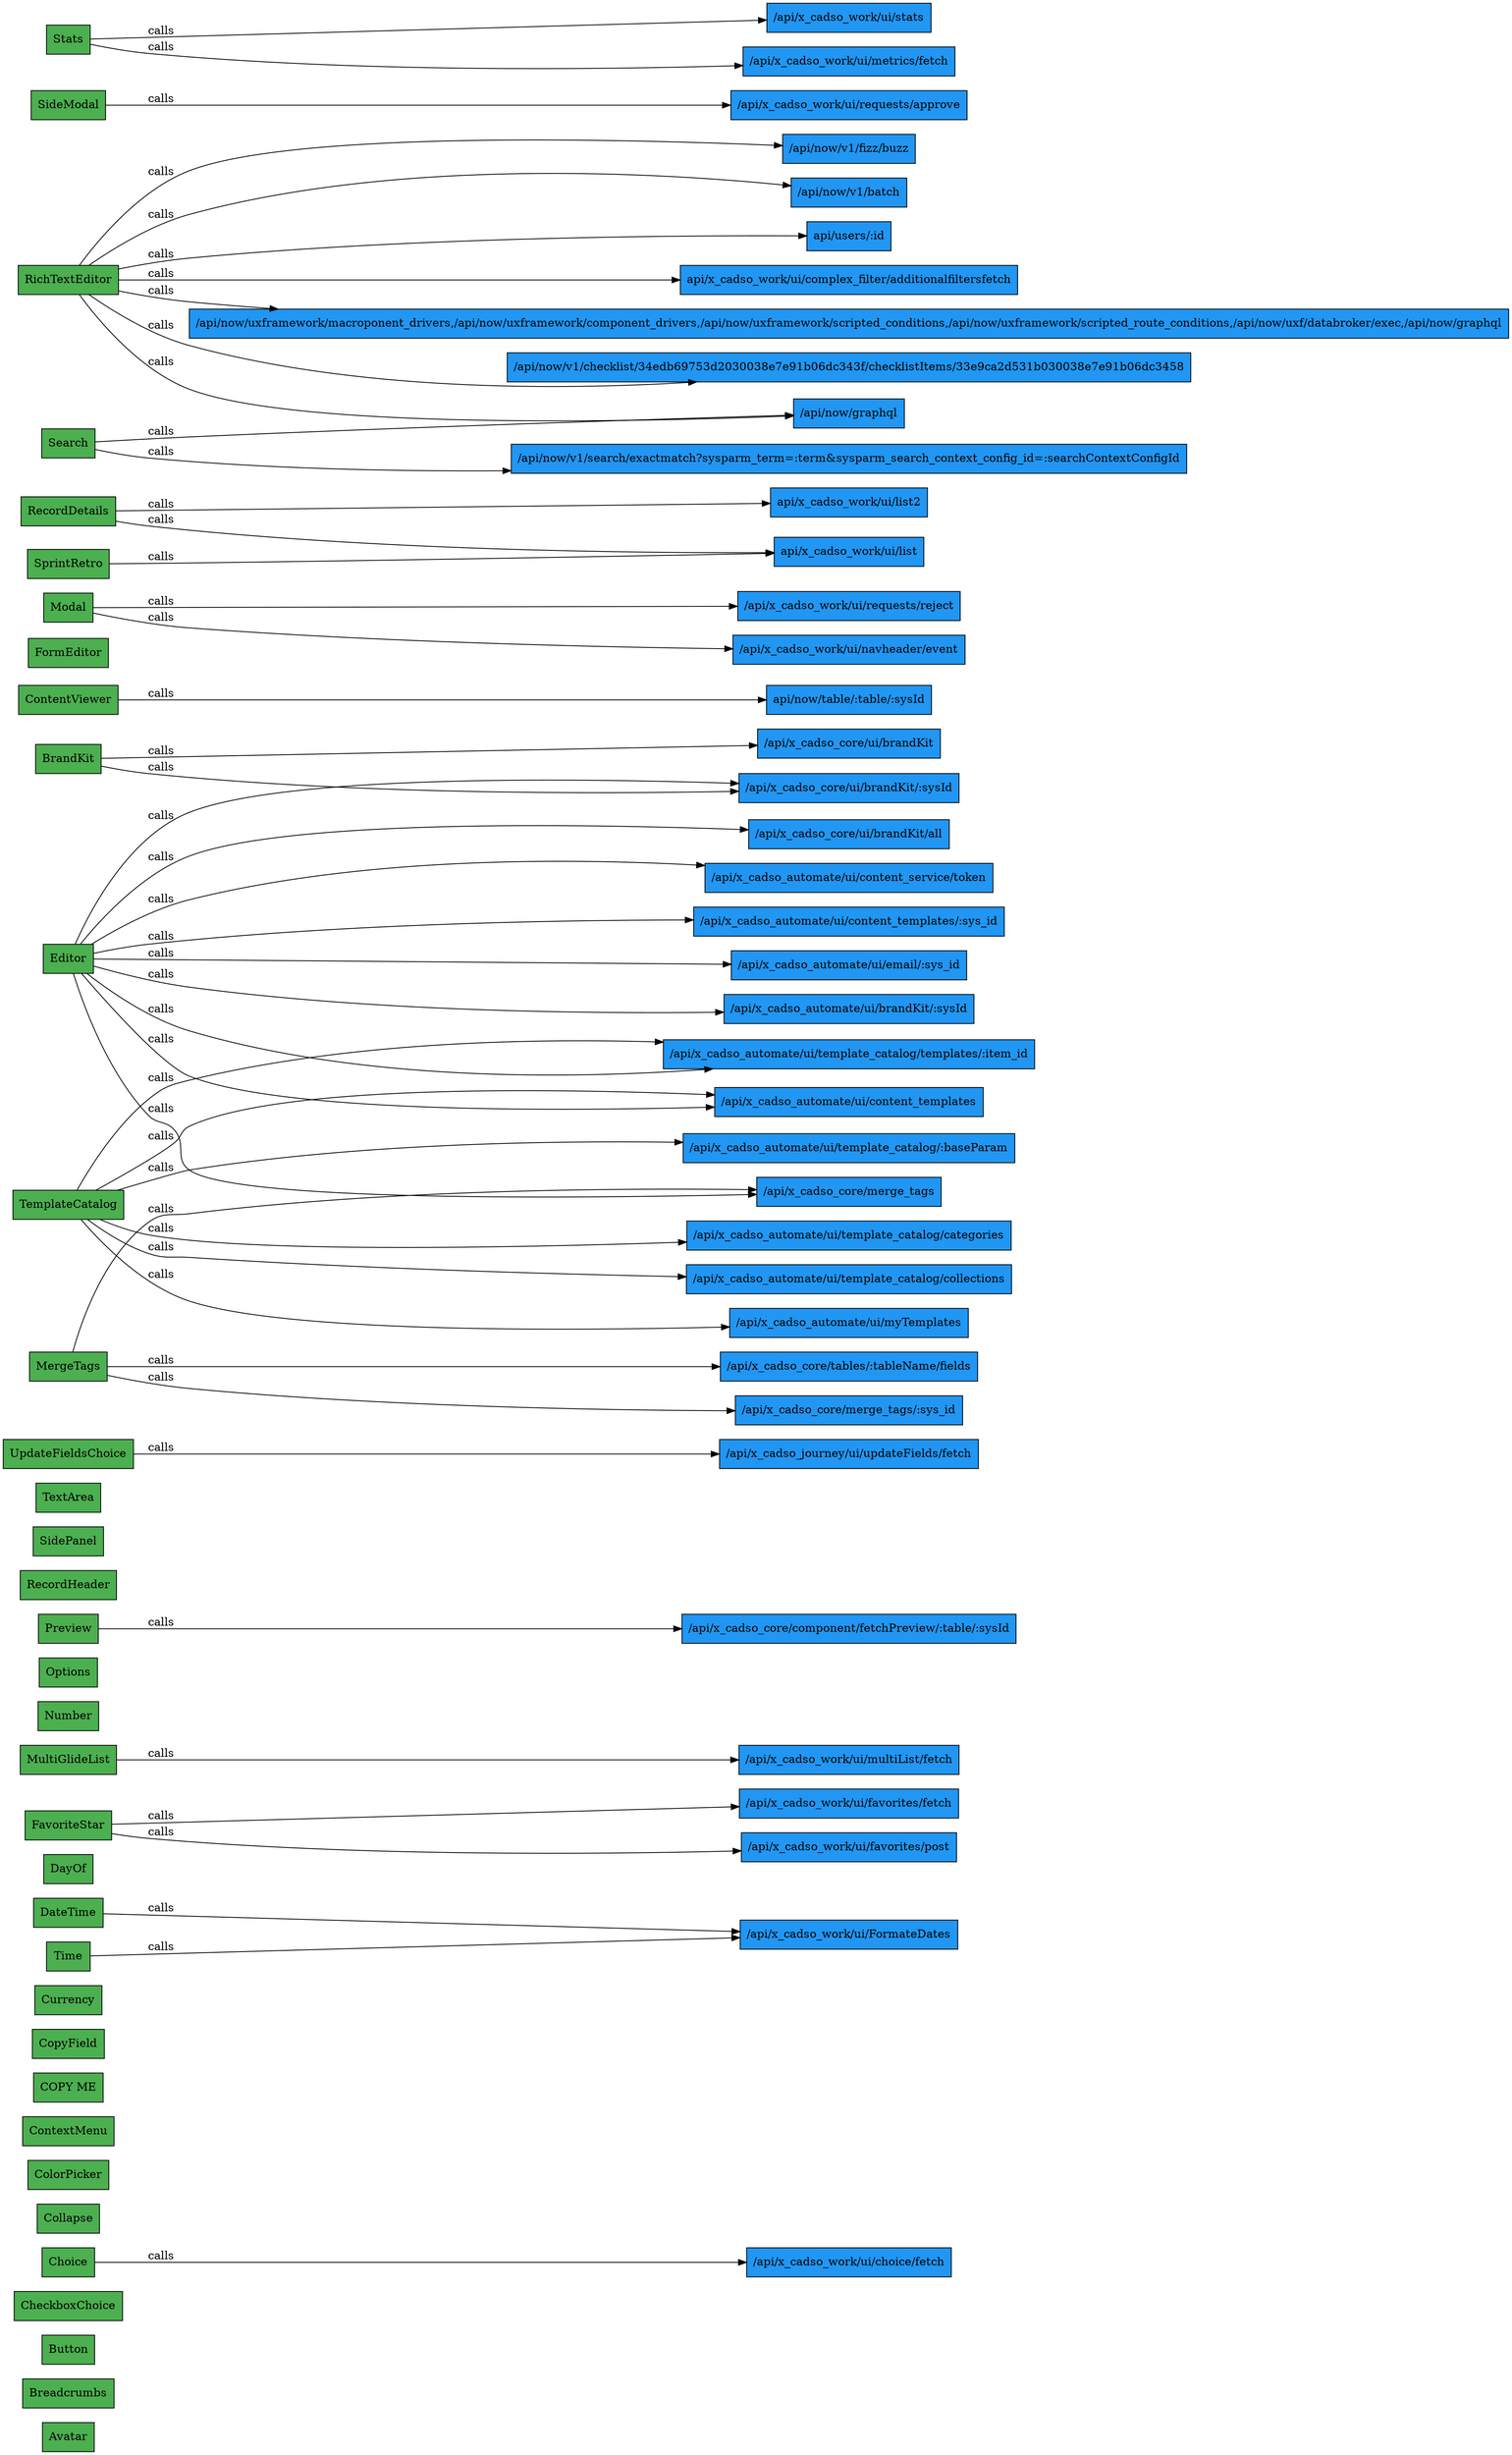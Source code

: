 digraph ServiceNowDependencies {
  rankdir=LR;
  node [shape=box, style=filled];

  // Node styles
  "component:Avatar" [label="Avatar", fillcolor="#4CAF50"];
  "component:Breadcrumbs" [label="Breadcrumbs", fillcolor="#4CAF50"];
  "component:Button" [label="Button", fillcolor="#4CAF50"];
  "component:CheckboxChoice" [label="CheckboxChoice", fillcolor="#4CAF50"];
  "component:Choice" [label="Choice", fillcolor="#4CAF50"];
  "api:/api/x_cadso_work/ui/choice/fetch" [label="/api/x_cadso_work/ui/choice/fetch", fillcolor="#2196F3"];
  "component:Collapse" [label="Collapse", fillcolor="#4CAF50"];
  "component:ColorPicker" [label="ColorPicker", fillcolor="#4CAF50"];
  "component:ContextMenu" [label="ContextMenu", fillcolor="#4CAF50"];
  "component:COPY ME" [label="COPY ME", fillcolor="#4CAF50"];
  "component:CopyField" [label="CopyField", fillcolor="#4CAF50"];
  "component:Currency" [label="Currency", fillcolor="#4CAF50"];
  "component:DateTime" [label="DateTime", fillcolor="#4CAF50"];
  "api:/api/x_cadso_work/ui/FormateDates" [label="/api/x_cadso_work/ui/FormateDates", fillcolor="#2196F3"];
  "component:DayOf" [label="DayOf", fillcolor="#4CAF50"];
  "component:FavoriteStar" [label="FavoriteStar", fillcolor="#4CAF50"];
  "api:/api/x_cadso_work/ui/favorites/fetch" [label="/api/x_cadso_work/ui/favorites/fetch", fillcolor="#2196F3"];
  "api:/api/x_cadso_work/ui/favorites/post" [label="/api/x_cadso_work/ui/favorites/post", fillcolor="#2196F3"];
  "component:MultiGlideList" [label="MultiGlideList", fillcolor="#4CAF50"];
  "api:/api/x_cadso_work/ui/multiList/fetch" [label="/api/x_cadso_work/ui/multiList/fetch", fillcolor="#2196F3"];
  "component:Number" [label="Number", fillcolor="#4CAF50"];
  "component:Options" [label="Options", fillcolor="#4CAF50"];
  "component:Preview" [label="Preview", fillcolor="#4CAF50"];
  "api:/api/x_cadso_core/component/fetchPreview/:table/:sysId" [label="/api/x_cadso_core/component/fetchPreview/:table/:sysId", fillcolor="#2196F3"];
  "component:RecordHeader" [label="RecordHeader", fillcolor="#4CAF50"];
  "component:SidePanel" [label="SidePanel", fillcolor="#4CAF50"];
  "component:TextArea" [label="TextArea", fillcolor="#4CAF50"];
  "component:Time" [label="Time", fillcolor="#4CAF50"];
  "component:UpdateFieldsChoice" [label="UpdateFieldsChoice", fillcolor="#4CAF50"];
  "api:/api/x_cadso_journey/ui/updateFields/fetch" [label="/api/x_cadso_journey/ui/updateFields/fetch", fillcolor="#2196F3"];
  "component:BrandKit" [label="BrandKit", fillcolor="#4CAF50"];
  "api:/api/x_cadso_core/ui/brandKit/:sysId" [label="/api/x_cadso_core/ui/brandKit/:sysId", fillcolor="#2196F3"];
  "api:/api/x_cadso_core/ui/brandKit" [label="/api/x_cadso_core/ui/brandKit", fillcolor="#2196F3"];
  "component:ContentViewer" [label="ContentViewer", fillcolor="#4CAF50"];
  "api:api/now/table/:table/:sysId" [label="api/now/table/:table/:sysId", fillcolor="#2196F3"];
  "component:Editor" [label="Editor", fillcolor="#4CAF50"];
  "api:/api/x_cadso_automate/ui/content_service/token" [label="/api/x_cadso_automate/ui/content_service/token", fillcolor="#2196F3"];
  "api:/api/x_cadso_automate/ui/content_templates/:sys_id" [label="/api/x_cadso_automate/ui/content_templates/:sys_id", fillcolor="#2196F3"];
  "api:/api/x_cadso_automate/ui/template_catalog/templates/:item_id" [label="/api/x_cadso_automate/ui/template_catalog/templates/:item_id", fillcolor="#2196F3"];
  "api:/api/x_cadso_automate/ui/content_templates" [label="/api/x_cadso_automate/ui/content_templates", fillcolor="#2196F3"];
  "api:/api/x_cadso_automate/ui/email/:sys_id" [label="/api/x_cadso_automate/ui/email/:sys_id", fillcolor="#2196F3"];
  "api:/api/x_cadso_automate/ui/brandKit/:sysId" [label="/api/x_cadso_automate/ui/brandKit/:sysId", fillcolor="#2196F3"];
  "api:/api/x_cadso_core/merge_tags" [label="/api/x_cadso_core/merge_tags", fillcolor="#2196F3"];
  "api:/api/x_cadso_core/ui/brandKit/all" [label="/api/x_cadso_core/ui/brandKit/all", fillcolor="#2196F3"];
  "component:FormEditor" [label="FormEditor", fillcolor="#4CAF50"];
  "component:MergeTags" [label="MergeTags", fillcolor="#4CAF50"];
  "api:/api/x_cadso_core/merge_tags/:sys_id" [label="/api/x_cadso_core/merge_tags/:sys_id", fillcolor="#2196F3"];
  "api:/api/x_cadso_core/tables/:tableName/fields" [label="/api/x_cadso_core/tables/:tableName/fields", fillcolor="#2196F3"];
  "component:Modal" [label="Modal", fillcolor="#4CAF50"];
  "api:/api/x_cadso_work/ui/requests/reject" [label="/api/x_cadso_work/ui/requests/reject", fillcolor="#2196F3"];
  "api:/api/x_cadso_work/ui/navheader/event" [label="/api/x_cadso_work/ui/navheader/event", fillcolor="#2196F3"];
  "component:RecordDetails" [label="RecordDetails", fillcolor="#4CAF50"];
  "api:api/x_cadso_work/ui/list2" [label="api/x_cadso_work/ui/list2", fillcolor="#2196F3"];
  "api:api/x_cadso_work/ui/list" [label="api/x_cadso_work/ui/list", fillcolor="#2196F3"];
  "component:RichTextEditor" [label="RichTextEditor", fillcolor="#4CAF50"];
  "api:api/x_cadso_work/ui/complex_filter/additionalfiltersfetch" [label="api/x_cadso_work/ui/complex_filter/additionalfiltersfetch", fillcolor="#2196F3"];
  "api:/api/now/uxframework/macroponent_drivers,/api/now/uxframework/component_drivers,/api/now/uxframework/scripted_conditions,/api/now/uxframework/scripted_route_conditions,/api/now/uxf/databroker/exec,/api/now/graphql" [label="/api/now/uxframework/macroponent_drivers,/api/now/uxframework/component_drivers,/api/now/uxframework/scripted_conditions,/api/now/uxframework/scripted_route_conditions,/api/now/uxf/databroker/exec,/api/now/graphql", fillcolor="#2196F3"];
  "api:/api/now/v1/checklist/34edb69753d2030038e7e91b06dc343f/checklistItems/33e9ca2d531b030038e7e91b06dc3458" [label="/api/now/v1/checklist/34edb69753d2030038e7e91b06dc343f/checklistItems/33e9ca2d531b030038e7e91b06dc3458", fillcolor="#2196F3"];
  "api:/api/now/v1/fizz/buzz" [label="/api/now/v1/fizz/buzz", fillcolor="#2196F3"];
  "api:/api/now/v1/batch" [label="/api/now/v1/batch", fillcolor="#2196F3"];
  "api:/api/now/graphql" [label="/api/now/graphql", fillcolor="#2196F3"];
  "api:api/users/:id" [label="api/users/:id", fillcolor="#2196F3"];
  "component:Search" [label="Search", fillcolor="#4CAF50"];
  "api:/api/now/v1/search/exactmatch?sysparm_term=:term&sysparm_search_context_config_id=:searchContextConfigId" [label="/api/now/v1/search/exactmatch?sysparm_term=:term&sysparm_search_context_config_id=:searchContextConfigId", fillcolor="#2196F3"];
  "component:SideModal" [label="SideModal", fillcolor="#4CAF50"];
  "api:/api/x_cadso_work/ui/requests/approve" [label="/api/x_cadso_work/ui/requests/approve", fillcolor="#2196F3"];
  "component:SprintRetro" [label="SprintRetro", fillcolor="#4CAF50"];
  "component:Stats" [label="Stats", fillcolor="#4CAF50"];
  "api:/api/x_cadso_work/ui/stats" [label="/api/x_cadso_work/ui/stats", fillcolor="#2196F3"];
  "api:/api/x_cadso_work/ui/metrics/fetch" [label="/api/x_cadso_work/ui/metrics/fetch", fillcolor="#2196F3"];
  "component:TemplateCatalog" [label="TemplateCatalog", fillcolor="#4CAF50"];
  "api:/api/x_cadso_automate/ui/myTemplates" [label="/api/x_cadso_automate/ui/myTemplates", fillcolor="#2196F3"];
  "api:/api/x_cadso_automate/ui/template_catalog/:baseParam" [label="/api/x_cadso_automate/ui/template_catalog/:baseParam", fillcolor="#2196F3"];
  "api:/api/x_cadso_automate/ui/template_catalog/categories" [label="/api/x_cadso_automate/ui/template_catalog/categories", fillcolor="#2196F3"];
  "api:/api/x_cadso_automate/ui/template_catalog/collections" [label="/api/x_cadso_automate/ui/template_catalog/collections", fillcolor="#2196F3"];

  // Edges
  "component:Choice" -> "api:/api/x_cadso_work/ui/choice/fetch" [label="calls"];
  "component:DateTime" -> "api:/api/x_cadso_work/ui/FormateDates" [label="calls"];
  "component:FavoriteStar" -> "api:/api/x_cadso_work/ui/favorites/fetch" [label="calls"];
  "component:FavoriteStar" -> "api:/api/x_cadso_work/ui/favorites/post" [label="calls"];
  "component:MultiGlideList" -> "api:/api/x_cadso_work/ui/multiList/fetch" [label="calls"];
  "component:Preview" -> "api:/api/x_cadso_core/component/fetchPreview/:table/:sysId" [label="calls"];
  "component:Time" -> "api:/api/x_cadso_work/ui/FormateDates" [label="calls"];
  "component:UpdateFieldsChoice" -> "api:/api/x_cadso_journey/ui/updateFields/fetch" [label="calls"];
  "component:BrandKit" -> "api:/api/x_cadso_core/ui/brandKit/:sysId" [label="calls"];
  "component:BrandKit" -> "api:/api/x_cadso_core/ui/brandKit" [label="calls"];
  "component:ContentViewer" -> "api:api/now/table/:table/:sysId" [label="calls"];
  "component:Editor" -> "api:/api/x_cadso_automate/ui/content_service/token" [label="calls"];
  "component:Editor" -> "api:/api/x_cadso_automate/ui/content_templates/:sys_id" [label="calls"];
  "component:Editor" -> "api:/api/x_cadso_automate/ui/template_catalog/templates/:item_id" [label="calls"];
  "component:Editor" -> "api:/api/x_cadso_automate/ui/content_templates" [label="calls"];
  "component:Editor" -> "api:/api/x_cadso_automate/ui/email/:sys_id" [label="calls"];
  "component:Editor" -> "api:/api/x_cadso_automate/ui/brandKit/:sysId" [label="calls"];
  "component:Editor" -> "api:/api/x_cadso_core/merge_tags" [label="calls"];
  "component:Editor" -> "api:/api/x_cadso_core/ui/brandKit/all" [label="calls"];
  "component:Editor" -> "api:/api/x_cadso_core/ui/brandKit/:sysId" [label="calls"];
  "component:MergeTags" -> "api:/api/x_cadso_core/merge_tags" [label="calls"];
  "component:MergeTags" -> "api:/api/x_cadso_core/merge_tags/:sys_id" [label="calls"];
  "component:MergeTags" -> "api:/api/x_cadso_core/tables/:tableName/fields" [label="calls"];
  "component:Modal" -> "api:/api/x_cadso_work/ui/requests/reject" [label="calls"];
  "component:Modal" -> "api:/api/x_cadso_work/ui/navheader/event" [label="calls"];
  "component:RecordDetails" -> "api:api/x_cadso_work/ui/list2" [label="calls"];
  "component:RecordDetails" -> "api:api/x_cadso_work/ui/list" [label="calls"];
  "component:RichTextEditor" -> "api:api/x_cadso_work/ui/complex_filter/additionalfiltersfetch" [label="calls"];
  "component:RichTextEditor" -> "api:/api/now/uxframework/macroponent_drivers,/api/now/uxframework/component_drivers,/api/now/uxframework/scripted_conditions,/api/now/uxframework/scripted_route_conditions,/api/now/uxf/databroker/exec,/api/now/graphql" [label="calls"];
  "component:RichTextEditor" -> "api:/api/now/v1/checklist/34edb69753d2030038e7e91b06dc343f/checklistItems/33e9ca2d531b030038e7e91b06dc3458" [label="calls"];
  "component:RichTextEditor" -> "api:/api/now/v1/fizz/buzz" [label="calls"];
  "component:RichTextEditor" -> "api:/api/now/v1/batch" [label="calls"];
  "component:RichTextEditor" -> "api:/api/now/graphql" [label="calls"];
  "component:RichTextEditor" -> "api:api/users/:id" [label="calls"];
  "component:Search" -> "api:/api/now/v1/search/exactmatch?sysparm_term=:term&sysparm_search_context_config_id=:searchContextConfigId" [label="calls"];
  "component:Search" -> "api:/api/now/graphql" [label="calls"];
  "component:SideModal" -> "api:/api/x_cadso_work/ui/requests/approve" [label="calls"];
  "component:SprintRetro" -> "api:api/x_cadso_work/ui/list" [label="calls"];
  "component:Stats" -> "api:/api/x_cadso_work/ui/stats" [label="calls"];
  "component:Stats" -> "api:/api/x_cadso_work/ui/metrics/fetch" [label="calls"];
  "component:TemplateCatalog" -> "api:/api/x_cadso_automate/ui/myTemplates" [label="calls"];
  "component:TemplateCatalog" -> "api:/api/x_cadso_automate/ui/template_catalog/:baseParam" [label="calls"];
  "component:TemplateCatalog" -> "api:/api/x_cadso_automate/ui/template_catalog/categories" [label="calls"];
  "component:TemplateCatalog" -> "api:/api/x_cadso_automate/ui/template_catalog/collections" [label="calls"];
  "component:TemplateCatalog" -> "api:/api/x_cadso_automate/ui/template_catalog/templates/:item_id" [label="calls"];
  "component:TemplateCatalog" -> "api:/api/x_cadso_automate/ui/content_templates" [label="calls"];
}
